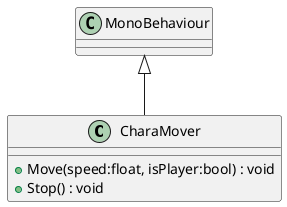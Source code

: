 @startuml
class CharaMover {
    + Move(speed:float, isPlayer:bool) : void
    + Stop() : void
}
MonoBehaviour <|-- CharaMover
@enduml
